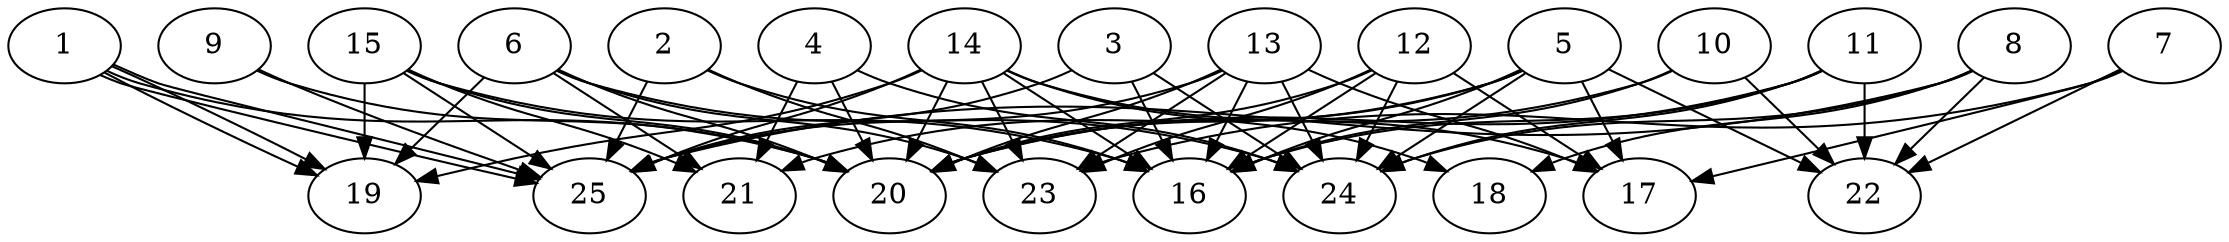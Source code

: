 // DAG automatically generated by daggen at Thu Oct  3 14:00:39 2019
// ./daggen --dot -n 25 --ccr 0.3 --fat 0.9 --regular 0.5 --density 0.7 --mindata 5242880 --maxdata 52428800 
digraph G {
  1 [size="72775680", alpha="0.01", expect_size="21832704"] 
  1 -> 19 [size ="21832704"]
  1 -> 19 [size ="21832704"]
  1 -> 20 [size ="21832704"]
  1 -> 25 [size ="21832704"]
  1 -> 25 [size ="21832704"]
  2 [size="165870933", alpha="0.05", expect_size="49761280"] 
  2 -> 16 [size ="49761280"]
  2 -> 23 [size ="49761280"]
  2 -> 25 [size ="49761280"]
  3 [size="148534613", alpha="0.18", expect_size="44560384"] 
  3 -> 16 [size ="44560384"]
  3 -> 24 [size ="44560384"]
  3 -> 25 [size ="44560384"]
  4 [size="112394240", alpha="0.06", expect_size="33718272"] 
  4 -> 20 [size ="33718272"]
  4 -> 21 [size ="33718272"]
  4 -> 24 [size ="33718272"]
  5 [size="173298347", alpha="0.16", expect_size="51989504"] 
  5 -> 16 [size ="51989504"]
  5 -> 17 [size ="51989504"]
  5 -> 20 [size ="51989504"]
  5 -> 21 [size ="51989504"]
  5 -> 22 [size ="51989504"]
  5 -> 24 [size ="51989504"]
  6 [size="144315733", alpha="0.17", expect_size="43294720"] 
  6 -> 19 [size ="43294720"]
  6 -> 20 [size ="43294720"]
  6 -> 21 [size ="43294720"]
  6 -> 23 [size ="43294720"]
  6 -> 24 [size ="43294720"]
  7 [size="162955947", alpha="0.15", expect_size="48886784"] 
  7 -> 17 [size ="48886784"]
  7 -> 22 [size ="48886784"]
  7 -> 23 [size ="48886784"]
  8 [size="132075520", alpha="0.15", expect_size="39622656"] 
  8 -> 18 [size ="39622656"]
  8 -> 22 [size ="39622656"]
  8 -> 24 [size ="39622656"]
  8 -> 25 [size ="39622656"]
  9 [size="123296427", alpha="0.08", expect_size="36988928"] 
  9 -> 20 [size ="36988928"]
  9 -> 25 [size ="36988928"]
  10 [size="129471147", alpha="0.16", expect_size="38841344"] 
  10 -> 16 [size ="38841344"]
  10 -> 20 [size ="38841344"]
  10 -> 22 [size ="38841344"]
  11 [size="174066347", alpha="0.10", expect_size="52219904"] 
  11 -> 16 [size ="52219904"]
  11 -> 20 [size ="52219904"]
  11 -> 22 [size ="52219904"]
  11 -> 24 [size ="52219904"]
  12 [size="28067840", alpha="0.20", expect_size="8420352"] 
  12 -> 16 [size ="8420352"]
  12 -> 17 [size ="8420352"]
  12 -> 20 [size ="8420352"]
  12 -> 23 [size ="8420352"]
  12 -> 24 [size ="8420352"]
  13 [size="68249600", alpha="0.18", expect_size="20474880"] 
  13 -> 16 [size ="20474880"]
  13 -> 17 [size ="20474880"]
  13 -> 20 [size ="20474880"]
  13 -> 23 [size ="20474880"]
  13 -> 24 [size ="20474880"]
  13 -> 25 [size ="20474880"]
  14 [size="49005227", alpha="0.19", expect_size="14701568"] 
  14 -> 16 [size ="14701568"]
  14 -> 17 [size ="14701568"]
  14 -> 18 [size ="14701568"]
  14 -> 19 [size ="14701568"]
  14 -> 20 [size ="14701568"]
  14 -> 23 [size ="14701568"]
  14 -> 25 [size ="14701568"]
  15 [size="99085653", alpha="0.03", expect_size="29725696"] 
  15 -> 16 [size ="29725696"]
  15 -> 19 [size ="29725696"]
  15 -> 20 [size ="29725696"]
  15 -> 21 [size ="29725696"]
  15 -> 25 [size ="29725696"]
  16 [size="65771520", alpha="0.11", expect_size="19731456"] 
  17 [size="44844373", alpha="0.03", expect_size="13453312"] 
  18 [size="162402987", alpha="0.00", expect_size="48720896"] 
  19 [size="119623680", alpha="0.17", expect_size="35887104"] 
  20 [size="27446613", alpha="0.14", expect_size="8233984"] 
  21 [size="150312960", alpha="0.17", expect_size="45093888"] 
  22 [size="75055787", alpha="0.19", expect_size="22516736"] 
  23 [size="72222720", alpha="0.18", expect_size="21666816"] 
  24 [size="55084373", alpha="0.09", expect_size="16525312"] 
  25 [size="44571307", alpha="0.00", expect_size="13371392"] 
}
